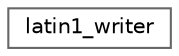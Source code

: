 digraph "类继承关系图"
{
 // INTERACTIVE_SVG=YES
 // LATEX_PDF_SIZE
  bgcolor="transparent";
  edge [fontname=Helvetica,fontsize=10,labelfontname=Helvetica,labelfontsize=10];
  node [fontname=Helvetica,fontsize=10,shape=box,height=0.2,width=0.4];
  rankdir="LR";
  Node0 [id="Node000000",label="latin1_writer",height=0.2,width=0.4,color="grey40", fillcolor="white", style="filled",URL="$df/daa/structlatin1__writer.html",tooltip=" "];
}
